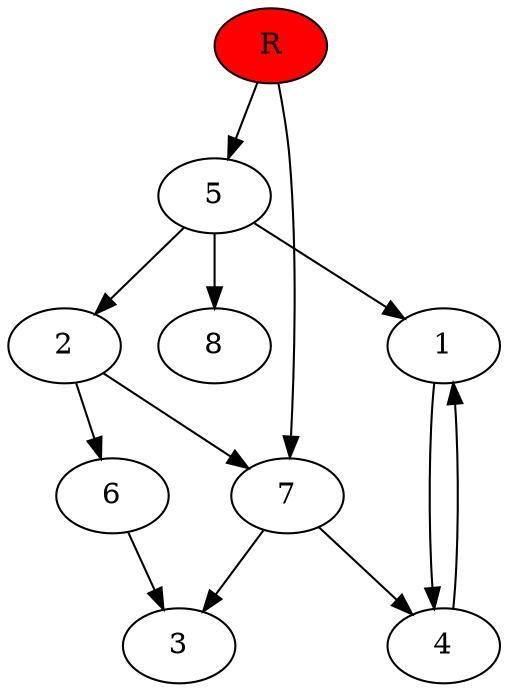 digraph prb34732 {
	1
	2
	3
	4
	5
	6
	7
	8
	R [fillcolor="#ff0000" style=filled]
	1 -> 4
	2 -> 6
	2 -> 7
	4 -> 1
	5 -> 1
	5 -> 2
	5 -> 8
	6 -> 3
	7 -> 3
	7 -> 4
	R -> 5
	R -> 7
}
